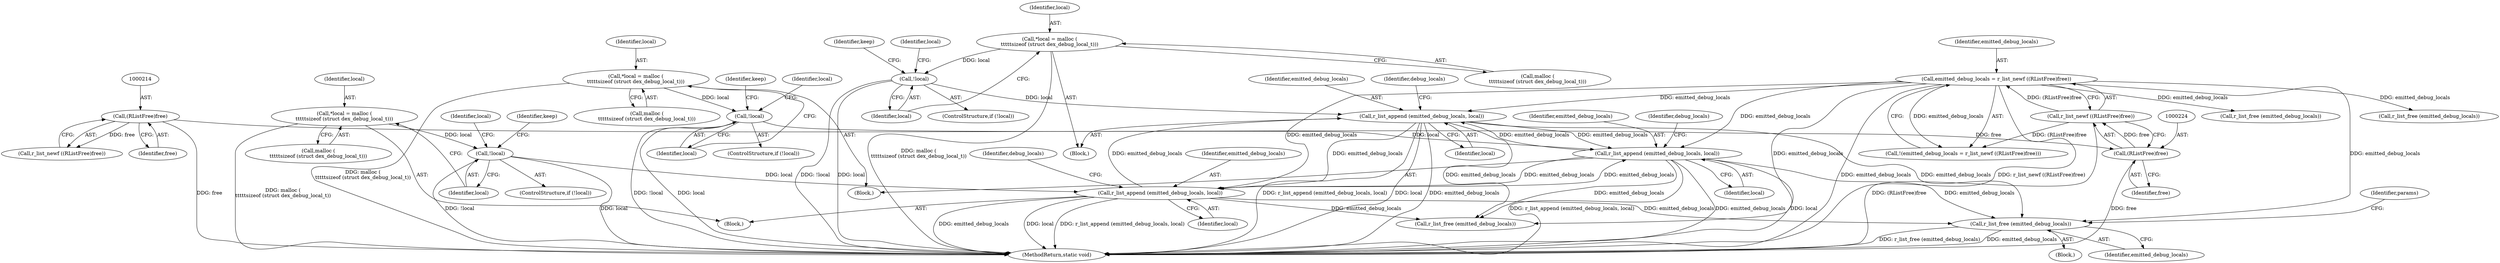 digraph "0_radare2_ad55822430a03fe075221b543efb434567e9e431@API" {
"1001045" [label="(Call,r_list_free (emitted_debug_locals))"];
"1000220" [label="(Call,emitted_debug_locals = r_list_newf ((RListFree)free))"];
"1000222" [label="(Call,r_list_newf ((RListFree)free))"];
"1000223" [label="(Call,(RListFree)free)"];
"1000213" [label="(Call,(RListFree)free)"];
"1000873" [label="(Call,r_list_append (emitted_debug_locals, local))"];
"1000568" [label="(Call,r_list_append (emitted_debug_locals, local))"];
"1000744" [label="(Call,r_list_append (emitted_debug_locals, local))"];
"1000686" [label="(Call,!local)"];
"1000680" [label="(Call,*local = malloc (\n\t\t\t\t\tsizeof (struct dex_debug_local_t)))"];
"1000510" [label="(Call,!local)"];
"1000504" [label="(Call,*local = malloc (\n\t\t\t\t\tsizeof (struct dex_debug_local_t)))"];
"1000815" [label="(Call,!local)"];
"1000809" [label="(Call,*local = malloc (\n\t\t\t\t\tsizeof (struct dex_debug_local_t)))"];
"1000680" [label="(Call,*local = malloc (\n\t\t\t\t\tsizeof (struct dex_debug_local_t)))"];
"1000874" [label="(Identifier,emitted_debug_locals)"];
"1000815" [label="(Call,!local)"];
"1000678" [label="(Block,)"];
"1001048" [label="(Identifier,params)"];
"1000514" [label="(Identifier,keep)"];
"1001183" [label="(Call,r_list_free (emitted_debug_locals))"];
"1000695" [label="(Identifier,local)"];
"1000681" [label="(Identifier,local)"];
"1000811" [label="(Call,malloc (\n\t\t\t\t\tsizeof (struct dex_debug_local_t)))"];
"1000505" [label="(Identifier,local)"];
"1000219" [label="(Call,!(emitted_debug_locals = r_list_newf ((RListFree)free)))"];
"1000682" [label="(Call,malloc (\n\t\t\t\t\tsizeof (struct dex_debug_local_t)))"];
"1000293" [label="(Call,r_list_free (emitted_debug_locals))"];
"1000213" [label="(Call,(RListFree)free)"];
"1000504" [label="(Call,*local = malloc (\n\t\t\t\t\tsizeof (struct dex_debug_local_t)))"];
"1000510" [label="(Call,!local)"];
"1000506" [label="(Call,malloc (\n\t\t\t\t\tsizeof (struct dex_debug_local_t)))"];
"1000873" [label="(Call,r_list_append (emitted_debug_locals, local))"];
"1000824" [label="(Identifier,local)"];
"1000569" [label="(Identifier,emitted_debug_locals)"];
"1000568" [label="(Call,r_list_append (emitted_debug_locals, local))"];
"1001046" [label="(Identifier,emitted_debug_locals)"];
"1000745" [label="(Identifier,emitted_debug_locals)"];
"1000809" [label="(Call,*local = malloc (\n\t\t\t\t\tsizeof (struct dex_debug_local_t)))"];
"1000223" [label="(Call,(RListFree)free)"];
"1000879" [label="(Identifier,debug_locals)"];
"1000215" [label="(Identifier,free)"];
"1000807" [label="(Block,)"];
"1000212" [label="(Call,r_list_newf ((RListFree)free))"];
"1001042" [label="(Block,)"];
"1000686" [label="(Call,!local)"];
"1000321" [label="(Call,r_list_free (emitted_debug_locals))"];
"1000220" [label="(Call,emitted_debug_locals = r_list_newf ((RListFree)free))"];
"1000685" [label="(ControlStructure,if (!local))"];
"1000875" [label="(Identifier,local)"];
"1001187" [label="(MethodReturn,static void)"];
"1000221" [label="(Identifier,emitted_debug_locals)"];
"1000511" [label="(Identifier,local)"];
"1000810" [label="(Identifier,local)"];
"1000222" [label="(Call,r_list_newf ((RListFree)free))"];
"1000687" [label="(Identifier,local)"];
"1000509" [label="(ControlStructure,if (!local))"];
"1000750" [label="(Identifier,debug_locals)"];
"1000816" [label="(Identifier,local)"];
"1000690" [label="(Identifier,keep)"];
"1000814" [label="(ControlStructure,if (!local))"];
"1000225" [label="(Identifier,free)"];
"1000519" [label="(Identifier,local)"];
"1000819" [label="(Identifier,keep)"];
"1000502" [label="(Block,)"];
"1000746" [label="(Identifier,local)"];
"1000744" [label="(Call,r_list_append (emitted_debug_locals, local))"];
"1001045" [label="(Call,r_list_free (emitted_debug_locals))"];
"1000574" [label="(Identifier,debug_locals)"];
"1000570" [label="(Identifier,local)"];
"1001045" -> "1001042"  [label="AST: "];
"1001045" -> "1001046"  [label="CFG: "];
"1001046" -> "1001045"  [label="AST: "];
"1001048" -> "1001045"  [label="CFG: "];
"1001045" -> "1001187"  [label="DDG: r_list_free (emitted_debug_locals)"];
"1001045" -> "1001187"  [label="DDG: emitted_debug_locals"];
"1000220" -> "1001045"  [label="DDG: emitted_debug_locals"];
"1000873" -> "1001045"  [label="DDG: emitted_debug_locals"];
"1000568" -> "1001045"  [label="DDG: emitted_debug_locals"];
"1000744" -> "1001045"  [label="DDG: emitted_debug_locals"];
"1000220" -> "1000219"  [label="AST: "];
"1000220" -> "1000222"  [label="CFG: "];
"1000221" -> "1000220"  [label="AST: "];
"1000222" -> "1000220"  [label="AST: "];
"1000219" -> "1000220"  [label="CFG: "];
"1000220" -> "1001187"  [label="DDG: emitted_debug_locals"];
"1000220" -> "1001187"  [label="DDG: r_list_newf ((RListFree)free)"];
"1000220" -> "1000219"  [label="DDG: emitted_debug_locals"];
"1000222" -> "1000220"  [label="DDG: (RListFree)free"];
"1000220" -> "1000293"  [label="DDG: emitted_debug_locals"];
"1000220" -> "1000321"  [label="DDG: emitted_debug_locals"];
"1000220" -> "1000568"  [label="DDG: emitted_debug_locals"];
"1000220" -> "1000744"  [label="DDG: emitted_debug_locals"];
"1000220" -> "1000873"  [label="DDG: emitted_debug_locals"];
"1000220" -> "1001183"  [label="DDG: emitted_debug_locals"];
"1000222" -> "1000223"  [label="CFG: "];
"1000223" -> "1000222"  [label="AST: "];
"1000222" -> "1001187"  [label="DDG: (RListFree)free"];
"1000222" -> "1000219"  [label="DDG: (RListFree)free"];
"1000223" -> "1000222"  [label="DDG: free"];
"1000223" -> "1000225"  [label="CFG: "];
"1000224" -> "1000223"  [label="AST: "];
"1000225" -> "1000223"  [label="AST: "];
"1000223" -> "1001187"  [label="DDG: free"];
"1000213" -> "1000223"  [label="DDG: free"];
"1000213" -> "1000212"  [label="AST: "];
"1000213" -> "1000215"  [label="CFG: "];
"1000214" -> "1000213"  [label="AST: "];
"1000215" -> "1000213"  [label="AST: "];
"1000212" -> "1000213"  [label="CFG: "];
"1000213" -> "1001187"  [label="DDG: free"];
"1000213" -> "1000212"  [label="DDG: free"];
"1000873" -> "1000807"  [label="AST: "];
"1000873" -> "1000875"  [label="CFG: "];
"1000874" -> "1000873"  [label="AST: "];
"1000875" -> "1000873"  [label="AST: "];
"1000879" -> "1000873"  [label="CFG: "];
"1000873" -> "1001187"  [label="DDG: emitted_debug_locals"];
"1000873" -> "1001187"  [label="DDG: r_list_append (emitted_debug_locals, local)"];
"1000873" -> "1001187"  [label="DDG: local"];
"1000873" -> "1000568"  [label="DDG: emitted_debug_locals"];
"1000873" -> "1000744"  [label="DDG: emitted_debug_locals"];
"1000568" -> "1000873"  [label="DDG: emitted_debug_locals"];
"1000744" -> "1000873"  [label="DDG: emitted_debug_locals"];
"1000815" -> "1000873"  [label="DDG: local"];
"1000873" -> "1001183"  [label="DDG: emitted_debug_locals"];
"1000568" -> "1000502"  [label="AST: "];
"1000568" -> "1000570"  [label="CFG: "];
"1000569" -> "1000568"  [label="AST: "];
"1000570" -> "1000568"  [label="AST: "];
"1000574" -> "1000568"  [label="CFG: "];
"1000568" -> "1001187"  [label="DDG: r_list_append (emitted_debug_locals, local)"];
"1000568" -> "1001187"  [label="DDG: emitted_debug_locals"];
"1000568" -> "1001187"  [label="DDG: local"];
"1000744" -> "1000568"  [label="DDG: emitted_debug_locals"];
"1000510" -> "1000568"  [label="DDG: local"];
"1000568" -> "1000744"  [label="DDG: emitted_debug_locals"];
"1000568" -> "1001183"  [label="DDG: emitted_debug_locals"];
"1000744" -> "1000678"  [label="AST: "];
"1000744" -> "1000746"  [label="CFG: "];
"1000745" -> "1000744"  [label="AST: "];
"1000746" -> "1000744"  [label="AST: "];
"1000750" -> "1000744"  [label="CFG: "];
"1000744" -> "1001187"  [label="DDG: r_list_append (emitted_debug_locals, local)"];
"1000744" -> "1001187"  [label="DDG: emitted_debug_locals"];
"1000744" -> "1001187"  [label="DDG: local"];
"1000686" -> "1000744"  [label="DDG: local"];
"1000744" -> "1001183"  [label="DDG: emitted_debug_locals"];
"1000686" -> "1000685"  [label="AST: "];
"1000686" -> "1000687"  [label="CFG: "];
"1000687" -> "1000686"  [label="AST: "];
"1000690" -> "1000686"  [label="CFG: "];
"1000695" -> "1000686"  [label="CFG: "];
"1000686" -> "1001187"  [label="DDG: local"];
"1000686" -> "1001187"  [label="DDG: !local"];
"1000680" -> "1000686"  [label="DDG: local"];
"1000680" -> "1000678"  [label="AST: "];
"1000680" -> "1000682"  [label="CFG: "];
"1000681" -> "1000680"  [label="AST: "];
"1000682" -> "1000680"  [label="AST: "];
"1000687" -> "1000680"  [label="CFG: "];
"1000680" -> "1001187"  [label="DDG: malloc (\n\t\t\t\t\tsizeof (struct dex_debug_local_t))"];
"1000510" -> "1000509"  [label="AST: "];
"1000510" -> "1000511"  [label="CFG: "];
"1000511" -> "1000510"  [label="AST: "];
"1000514" -> "1000510"  [label="CFG: "];
"1000519" -> "1000510"  [label="CFG: "];
"1000510" -> "1001187"  [label="DDG: local"];
"1000510" -> "1001187"  [label="DDG: !local"];
"1000504" -> "1000510"  [label="DDG: local"];
"1000504" -> "1000502"  [label="AST: "];
"1000504" -> "1000506"  [label="CFG: "];
"1000505" -> "1000504"  [label="AST: "];
"1000506" -> "1000504"  [label="AST: "];
"1000511" -> "1000504"  [label="CFG: "];
"1000504" -> "1001187"  [label="DDG: malloc (\n\t\t\t\t\tsizeof (struct dex_debug_local_t))"];
"1000815" -> "1000814"  [label="AST: "];
"1000815" -> "1000816"  [label="CFG: "];
"1000816" -> "1000815"  [label="AST: "];
"1000819" -> "1000815"  [label="CFG: "];
"1000824" -> "1000815"  [label="CFG: "];
"1000815" -> "1001187"  [label="DDG: local"];
"1000815" -> "1001187"  [label="DDG: !local"];
"1000809" -> "1000815"  [label="DDG: local"];
"1000809" -> "1000807"  [label="AST: "];
"1000809" -> "1000811"  [label="CFG: "];
"1000810" -> "1000809"  [label="AST: "];
"1000811" -> "1000809"  [label="AST: "];
"1000816" -> "1000809"  [label="CFG: "];
"1000809" -> "1001187"  [label="DDG: malloc (\n\t\t\t\t\tsizeof (struct dex_debug_local_t))"];
}

